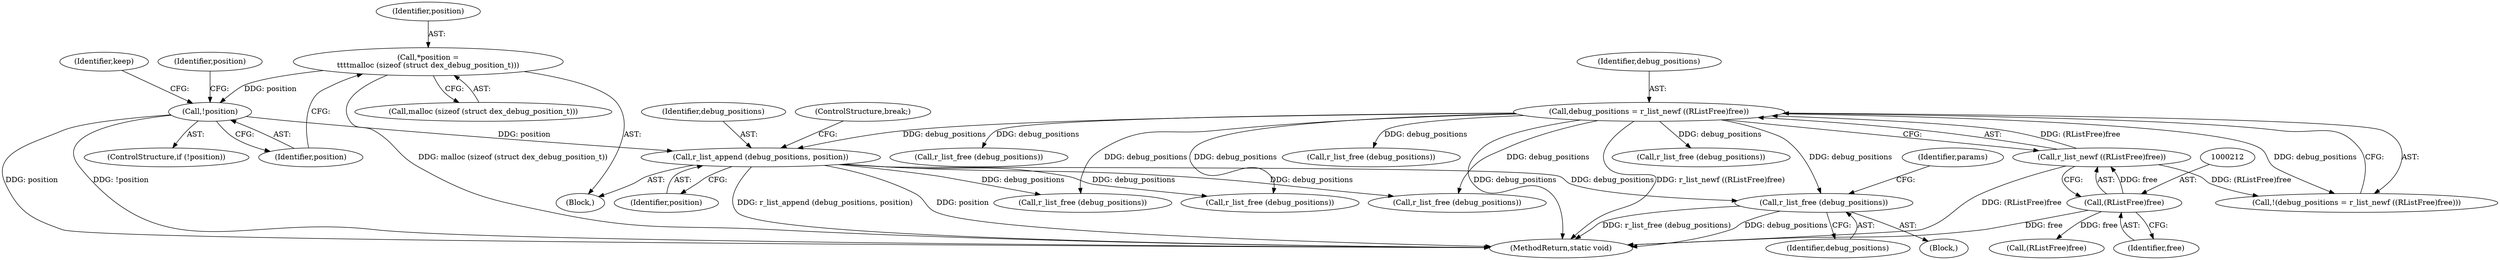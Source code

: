 digraph "0_radare2_ad55822430a03fe075221b543efb434567e9e431@API" {
"1000489" [label="(Call,r_list_free (debug_positions))"];
"1000208" [label="(Call,debug_positions = r_list_newf ((RListFree)free))"];
"1000210" [label="(Call,r_list_newf ((RListFree)free))"];
"1000211" [label="(Call,(RListFree)free)"];
"1000985" [label="(Call,r_list_append (debug_positions, position))"];
"1000963" [label="(Call,!position)"];
"1000957" [label="(Call,*position =\n\t\t\t\tmalloc (sizeof (struct dex_debug_position_t)))"];
"1000209" [label="(Identifier,debug_positions)"];
"1000985" [label="(Call,r_list_append (debug_positions, position))"];
"1000289" [label="(Call,r_list_free (debug_positions))"];
"1000488" [label="(Block,)"];
"1000967" [label="(Identifier,keep)"];
"1000210" [label="(Call,r_list_newf ((RListFree)free))"];
"1001179" [label="(Call,r_list_free (debug_positions))"];
"1000959" [label="(Call,malloc (sizeof (struct dex_debug_position_t)))"];
"1000492" [label="(Identifier,params)"];
"1000963" [label="(Call,!position)"];
"1000958" [label="(Identifier,position)"];
"1000489" [label="(Call,r_list_free (debug_positions))"];
"1000211" [label="(Call,(RListFree)free)"];
"1000315" [label="(Call,r_list_free (debug_positions))"];
"1000986" [label="(Identifier,debug_positions)"];
"1000936" [label="(Block,)"];
"1000987" [label="(Identifier,position)"];
"1000962" [label="(ControlStructure,if (!position))"];
"1000213" [label="(Identifier,free)"];
"1000964" [label="(Identifier,position)"];
"1000221" [label="(Call,(RListFree)free)"];
"1000490" [label="(Identifier,debug_positions)"];
"1000988" [label="(ControlStructure,break;)"];
"1001185" [label="(MethodReturn,static void)"];
"1000665" [label="(Call,r_list_free (debug_positions))"];
"1000225" [label="(Call,r_list_free (debug_positions))"];
"1000208" [label="(Call,debug_positions = r_list_newf ((RListFree)free))"];
"1000972" [label="(Identifier,position)"];
"1000957" [label="(Call,*position =\n\t\t\t\tmalloc (sizeof (struct dex_debug_position_t)))"];
"1001041" [label="(Call,r_list_free (debug_positions))"];
"1000207" [label="(Call,!(debug_positions = r_list_newf ((RListFree)free)))"];
"1000489" -> "1000488"  [label="AST: "];
"1000489" -> "1000490"  [label="CFG: "];
"1000490" -> "1000489"  [label="AST: "];
"1000492" -> "1000489"  [label="CFG: "];
"1000489" -> "1001185"  [label="DDG: r_list_free (debug_positions)"];
"1000489" -> "1001185"  [label="DDG: debug_positions"];
"1000208" -> "1000489"  [label="DDG: debug_positions"];
"1000985" -> "1000489"  [label="DDG: debug_positions"];
"1000208" -> "1000207"  [label="AST: "];
"1000208" -> "1000210"  [label="CFG: "];
"1000209" -> "1000208"  [label="AST: "];
"1000210" -> "1000208"  [label="AST: "];
"1000207" -> "1000208"  [label="CFG: "];
"1000208" -> "1001185"  [label="DDG: debug_positions"];
"1000208" -> "1001185"  [label="DDG: r_list_newf ((RListFree)free)"];
"1000208" -> "1000207"  [label="DDG: debug_positions"];
"1000210" -> "1000208"  [label="DDG: (RListFree)free"];
"1000208" -> "1000225"  [label="DDG: debug_positions"];
"1000208" -> "1000289"  [label="DDG: debug_positions"];
"1000208" -> "1000315"  [label="DDG: debug_positions"];
"1000208" -> "1000665"  [label="DDG: debug_positions"];
"1000208" -> "1000985"  [label="DDG: debug_positions"];
"1000208" -> "1001041"  [label="DDG: debug_positions"];
"1000208" -> "1001179"  [label="DDG: debug_positions"];
"1000210" -> "1000211"  [label="CFG: "];
"1000211" -> "1000210"  [label="AST: "];
"1000210" -> "1001185"  [label="DDG: (RListFree)free"];
"1000210" -> "1000207"  [label="DDG: (RListFree)free"];
"1000211" -> "1000210"  [label="DDG: free"];
"1000211" -> "1000213"  [label="CFG: "];
"1000212" -> "1000211"  [label="AST: "];
"1000213" -> "1000211"  [label="AST: "];
"1000211" -> "1001185"  [label="DDG: free"];
"1000211" -> "1000221"  [label="DDG: free"];
"1000985" -> "1000936"  [label="AST: "];
"1000985" -> "1000987"  [label="CFG: "];
"1000986" -> "1000985"  [label="AST: "];
"1000987" -> "1000985"  [label="AST: "];
"1000988" -> "1000985"  [label="CFG: "];
"1000985" -> "1001185"  [label="DDG: position"];
"1000985" -> "1001185"  [label="DDG: r_list_append (debug_positions, position)"];
"1000985" -> "1000665"  [label="DDG: debug_positions"];
"1000963" -> "1000985"  [label="DDG: position"];
"1000985" -> "1001041"  [label="DDG: debug_positions"];
"1000985" -> "1001179"  [label="DDG: debug_positions"];
"1000963" -> "1000962"  [label="AST: "];
"1000963" -> "1000964"  [label="CFG: "];
"1000964" -> "1000963"  [label="AST: "];
"1000967" -> "1000963"  [label="CFG: "];
"1000972" -> "1000963"  [label="CFG: "];
"1000963" -> "1001185"  [label="DDG: position"];
"1000963" -> "1001185"  [label="DDG: !position"];
"1000957" -> "1000963"  [label="DDG: position"];
"1000957" -> "1000936"  [label="AST: "];
"1000957" -> "1000959"  [label="CFG: "];
"1000958" -> "1000957"  [label="AST: "];
"1000959" -> "1000957"  [label="AST: "];
"1000964" -> "1000957"  [label="CFG: "];
"1000957" -> "1001185"  [label="DDG: malloc (sizeof (struct dex_debug_position_t))"];
}
